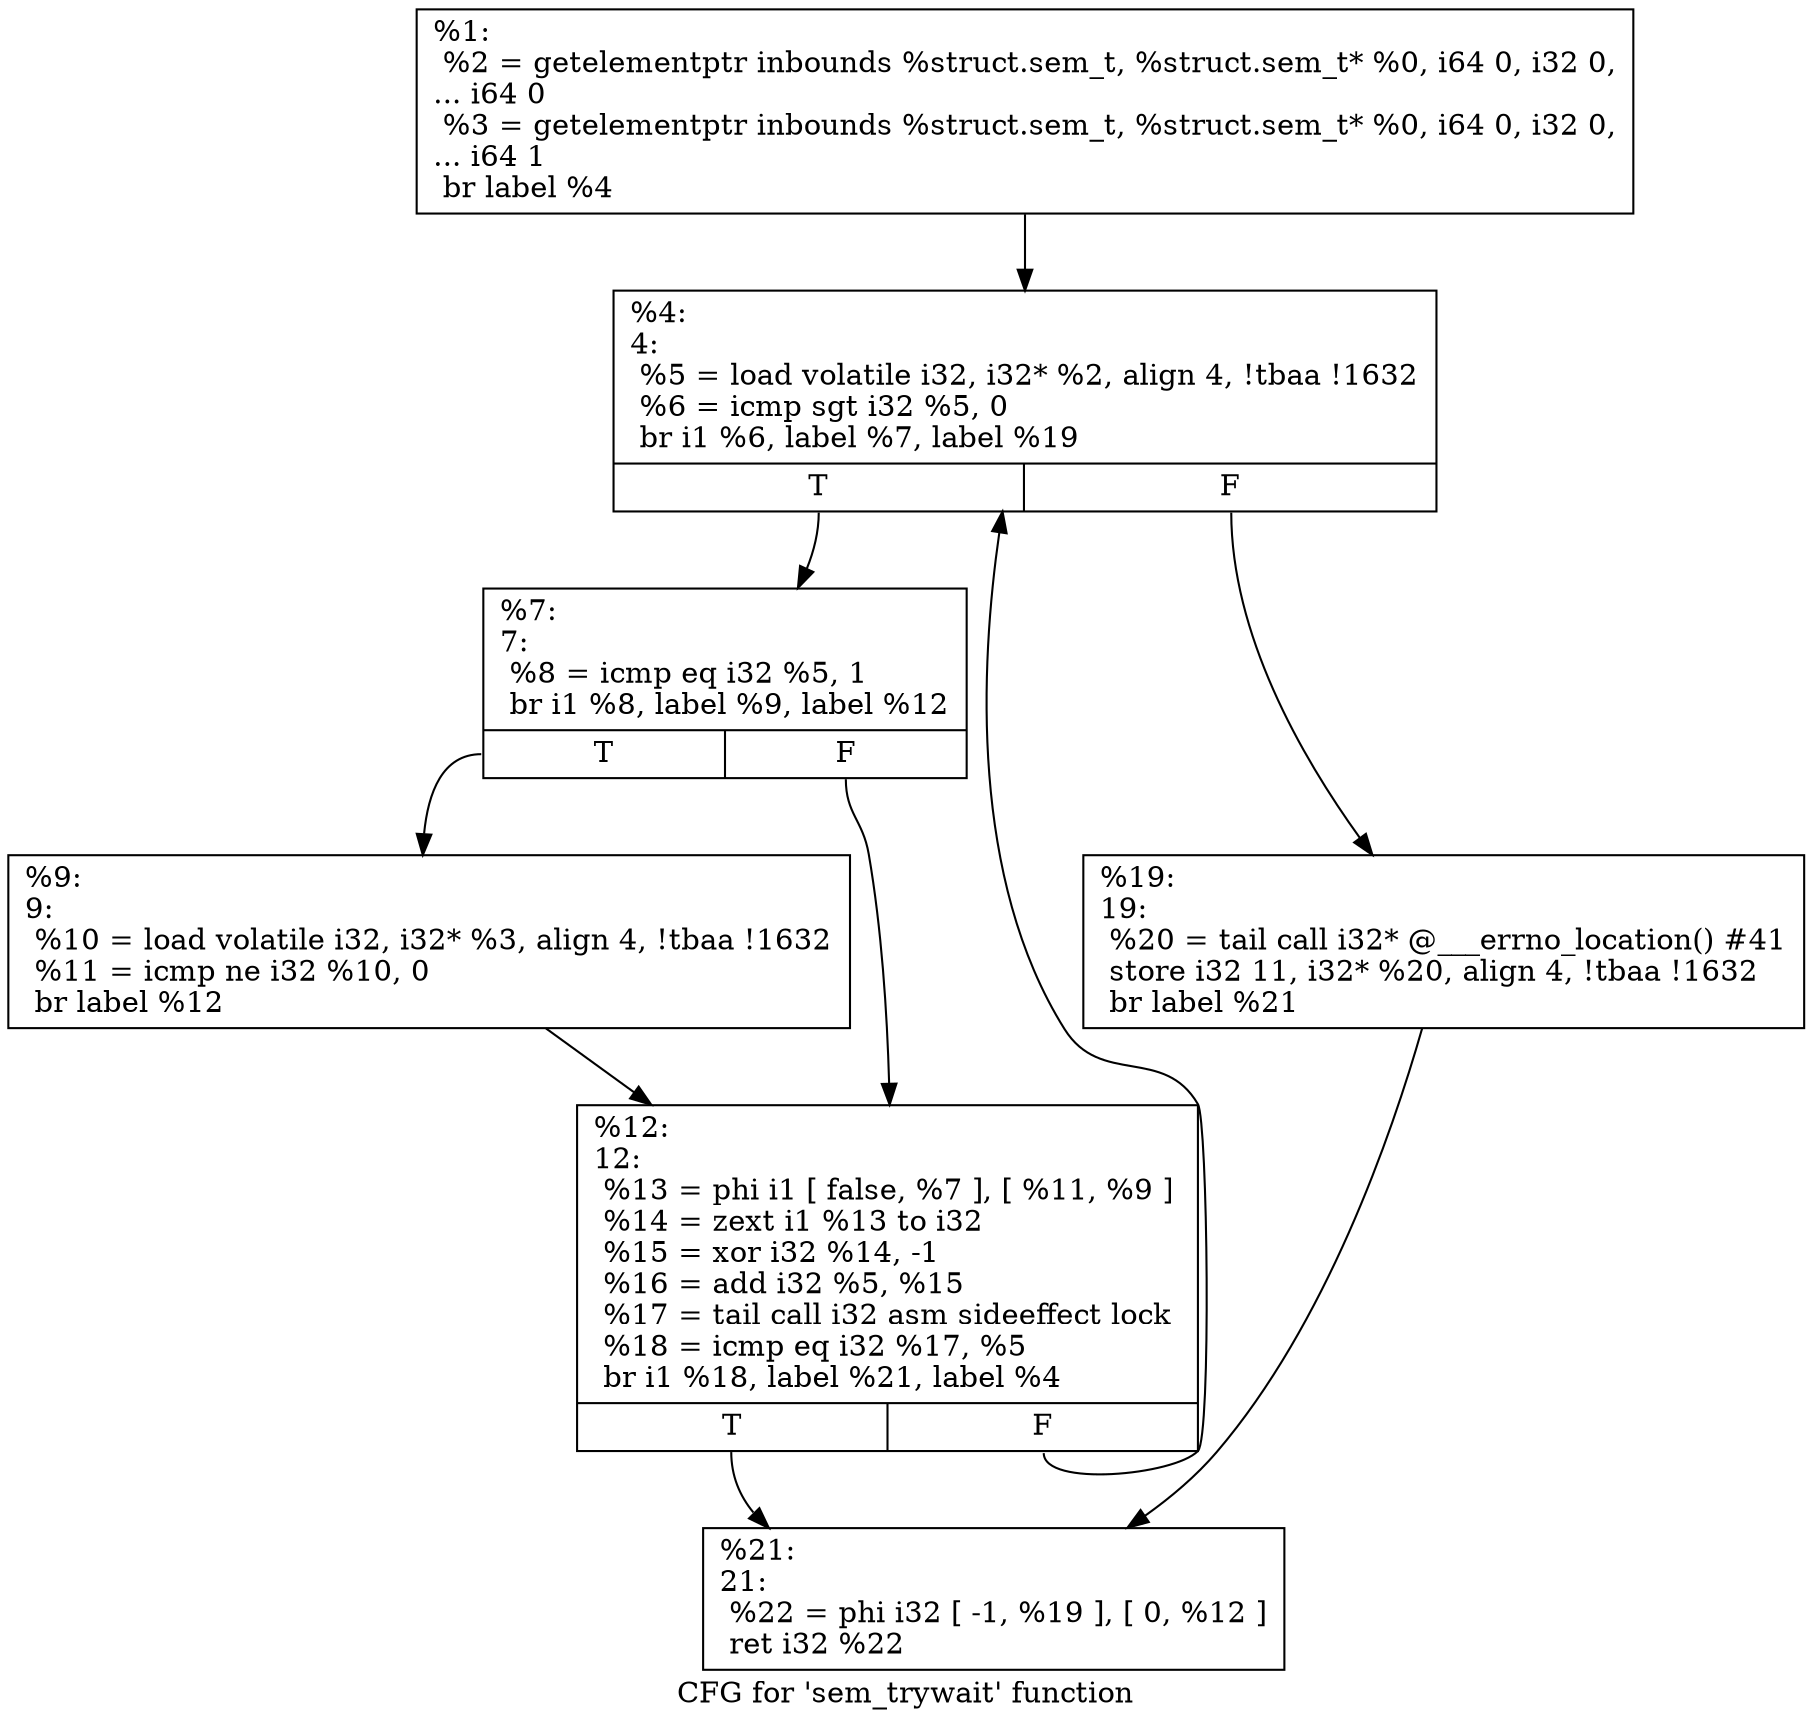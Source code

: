 digraph "CFG for 'sem_trywait' function" {
	label="CFG for 'sem_trywait' function";

	Node0x168b550 [shape=record,label="{%1:\l  %2 = getelementptr inbounds %struct.sem_t, %struct.sem_t* %0, i64 0, i32 0,\l... i64 0\l  %3 = getelementptr inbounds %struct.sem_t, %struct.sem_t* %0, i64 0, i32 0,\l... i64 1\l  br label %4\l}"];
	Node0x168b550 -> Node0x168b5e0;
	Node0x168b5e0 [shape=record,label="{%4:\l4:                                                \l  %5 = load volatile i32, i32* %2, align 4, !tbaa !1632\l  %6 = icmp sgt i32 %5, 0\l  br i1 %6, label %7, label %19\l|{<s0>T|<s1>F}}"];
	Node0x168b5e0:s0 -> Node0x168b630;
	Node0x168b5e0:s1 -> Node0x168b720;
	Node0x168b630 [shape=record,label="{%7:\l7:                                                \l  %8 = icmp eq i32 %5, 1\l  br i1 %8, label %9, label %12\l|{<s0>T|<s1>F}}"];
	Node0x168b630:s0 -> Node0x168b680;
	Node0x168b630:s1 -> Node0x168b6d0;
	Node0x168b680 [shape=record,label="{%9:\l9:                                                \l  %10 = load volatile i32, i32* %3, align 4, !tbaa !1632\l  %11 = icmp ne i32 %10, 0\l  br label %12\l}"];
	Node0x168b680 -> Node0x168b6d0;
	Node0x168b6d0 [shape=record,label="{%12:\l12:                                               \l  %13 = phi i1 [ false, %7 ], [ %11, %9 ]\l  %14 = zext i1 %13 to i32\l  %15 = xor i32 %14, -1\l  %16 = add i32 %5, %15\l  %17 = tail call i32 asm sideeffect lock \l  %18 = icmp eq i32 %17, %5\l  br i1 %18, label %21, label %4\l|{<s0>T|<s1>F}}"];
	Node0x168b6d0:s0 -> Node0x168b770;
	Node0x168b6d0:s1 -> Node0x168b5e0;
	Node0x168b720 [shape=record,label="{%19:\l19:                                               \l  %20 = tail call i32* @___errno_location() #41\l  store i32 11, i32* %20, align 4, !tbaa !1632\l  br label %21\l}"];
	Node0x168b720 -> Node0x168b770;
	Node0x168b770 [shape=record,label="{%21:\l21:                                               \l  %22 = phi i32 [ -1, %19 ], [ 0, %12 ]\l  ret i32 %22\l}"];
}
